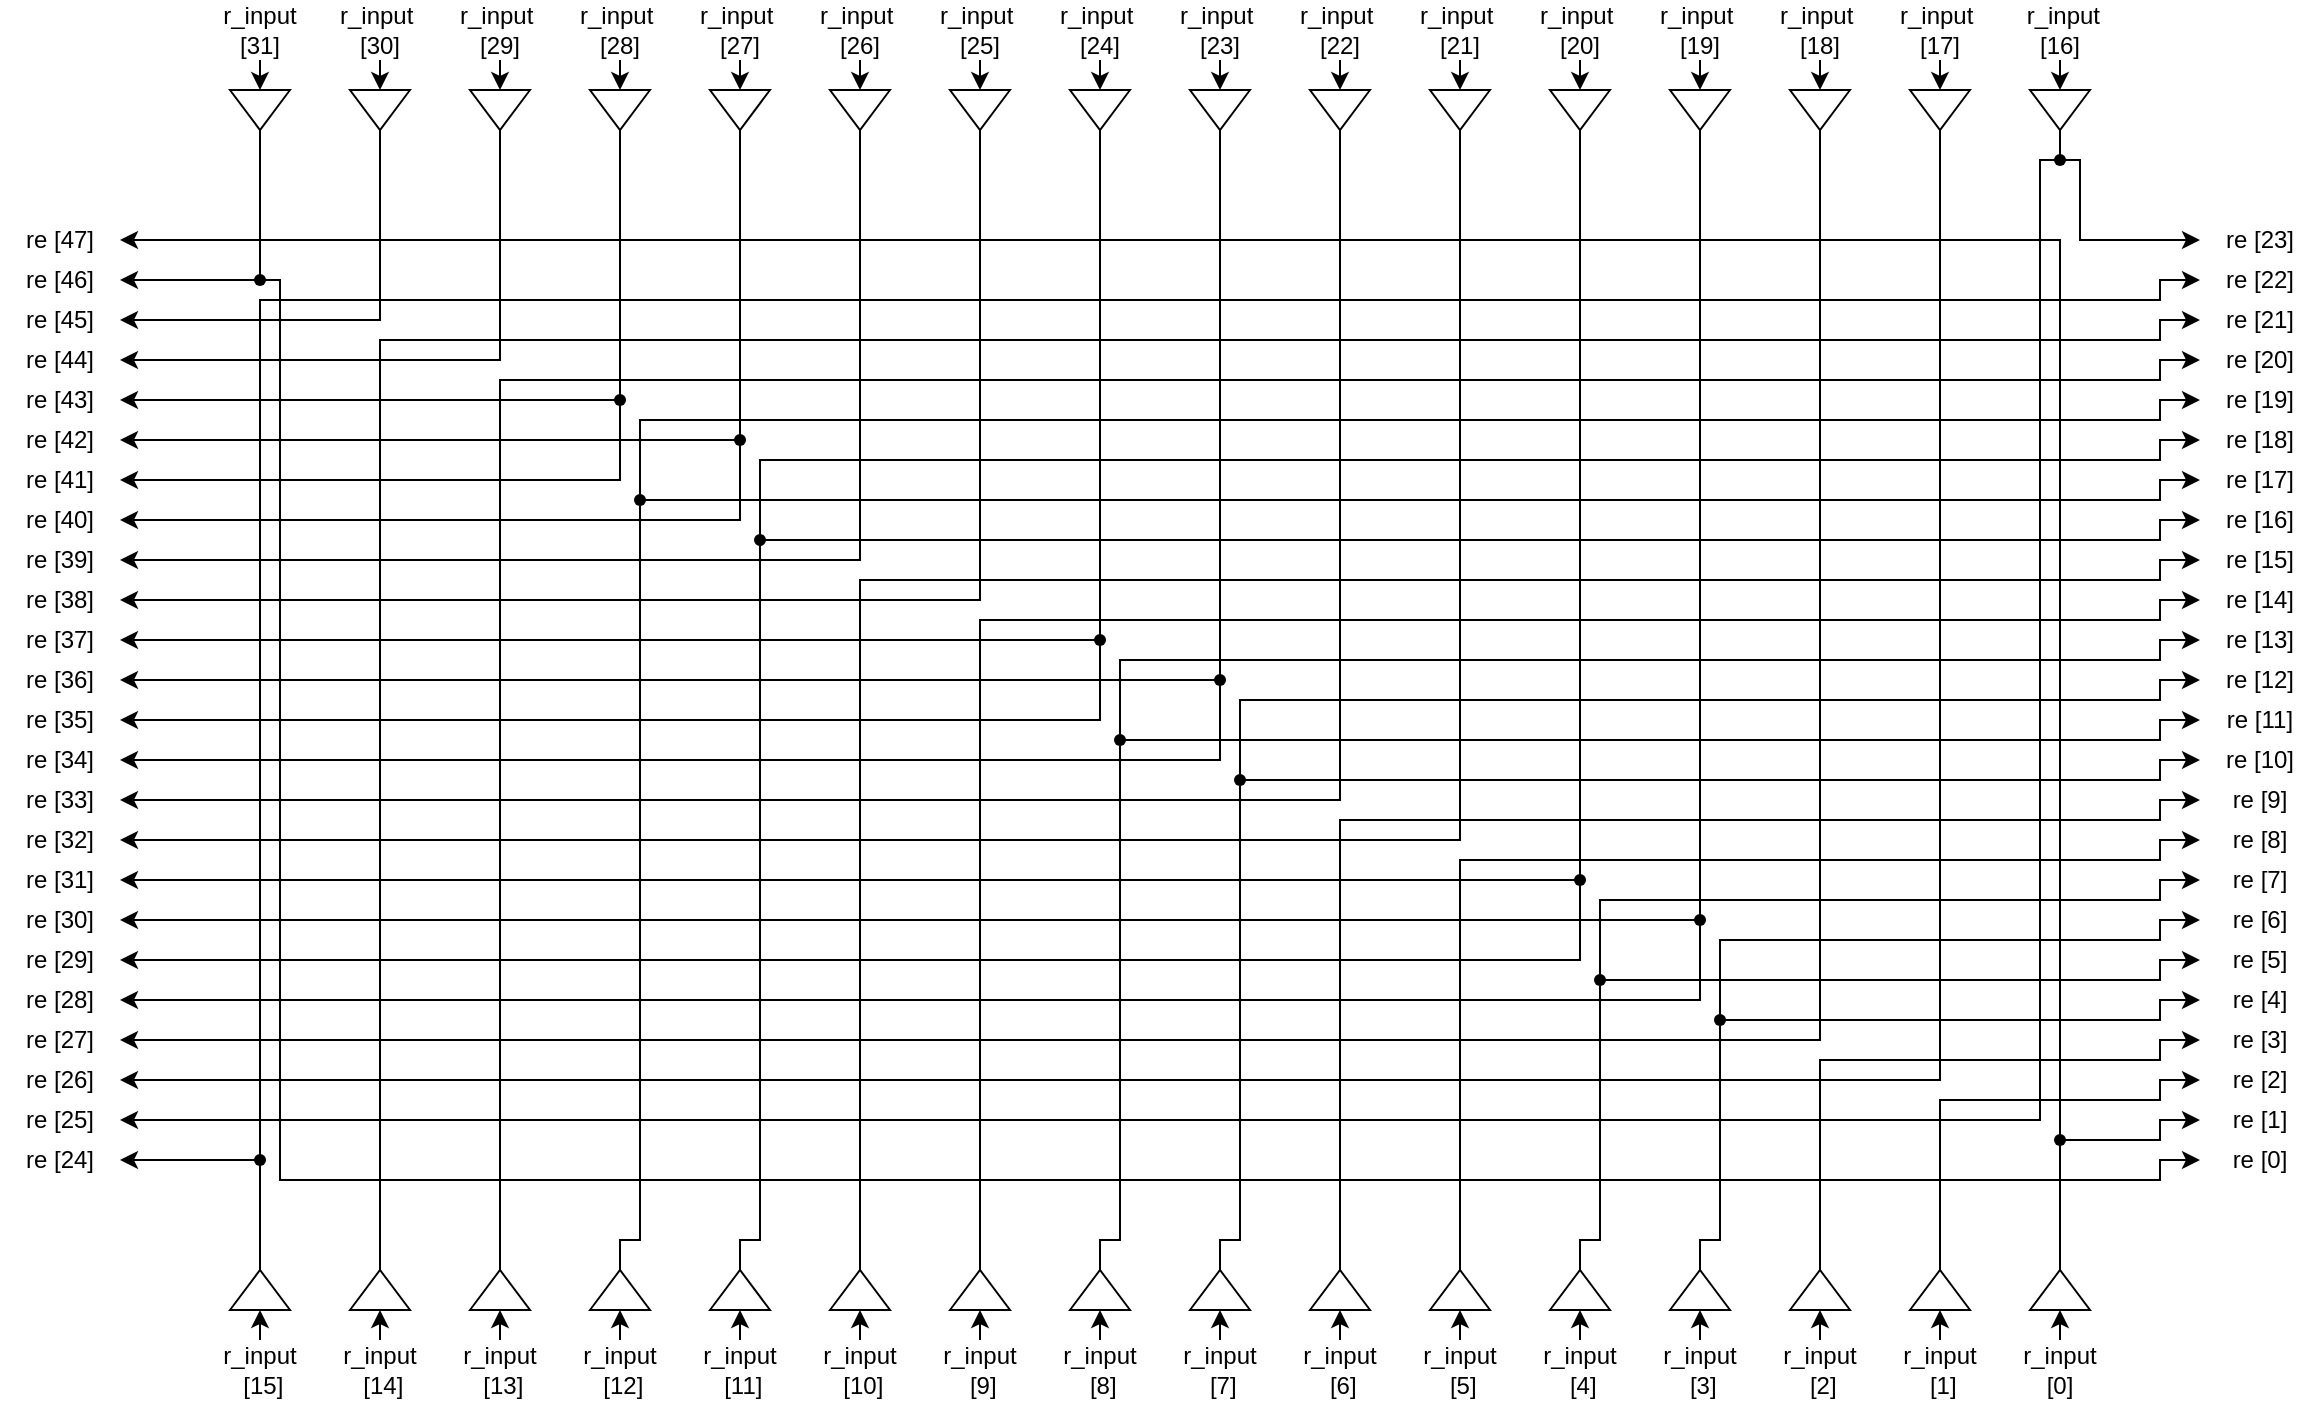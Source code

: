 <mxfile version="26.0.4">
  <diagram name="Page-1" id="74ZNfIKCV-v6awrbgqZK">
    <mxGraphModel dx="3202" dy="1844" grid="1" gridSize="10" guides="1" tooltips="1" connect="1" arrows="1" fold="1" page="1" pageScale="1" pageWidth="1654" pageHeight="1169" math="0" shadow="0">
      <root>
        <mxCell id="0" />
        <mxCell id="1" parent="0" />
        <mxCell id="7ZtT5mM6wgya5KHUodWK-1" style="edgeStyle=orthogonalEdgeStyle;rounded=0;orthogonalLoop=1;jettySize=auto;html=1;exitX=0.5;exitY=1;exitDx=0;exitDy=0;entryX=0;entryY=0.5;entryDx=0;entryDy=0;" edge="1" parent="1" source="7ZtT5mM6wgya5KHUodWK-2" target="7ZtT5mM6wgya5KHUodWK-232">
          <mxGeometry relative="1" as="geometry" />
        </mxCell>
        <mxCell id="7ZtT5mM6wgya5KHUodWK-2" value="r_input&amp;nbsp; [21]" style="text;html=1;align=center;verticalAlign=middle;whiteSpace=wrap;rounded=0;" vertex="1" parent="1">
          <mxGeometry x="10" y="-30" width="60" height="30" as="geometry" />
        </mxCell>
        <mxCell id="7ZtT5mM6wgya5KHUodWK-3" style="edgeStyle=orthogonalEdgeStyle;rounded=0;orthogonalLoop=1;jettySize=auto;html=1;exitX=0.5;exitY=1;exitDx=0;exitDy=0;entryX=0;entryY=0.5;entryDx=0;entryDy=0;" edge="1" parent="1" source="7ZtT5mM6wgya5KHUodWK-4" target="7ZtT5mM6wgya5KHUodWK-230">
          <mxGeometry relative="1" as="geometry" />
        </mxCell>
        <mxCell id="7ZtT5mM6wgya5KHUodWK-4" value="r_input&amp;nbsp; [20]" style="text;html=1;align=center;verticalAlign=middle;whiteSpace=wrap;rounded=0;" vertex="1" parent="1">
          <mxGeometry x="70" y="-30" width="60" height="30" as="geometry" />
        </mxCell>
        <mxCell id="7ZtT5mM6wgya5KHUodWK-5" style="edgeStyle=orthogonalEdgeStyle;rounded=0;orthogonalLoop=1;jettySize=auto;html=1;exitX=0.5;exitY=1;exitDx=0;exitDy=0;entryX=0;entryY=0.5;entryDx=0;entryDy=0;" edge="1" parent="1" source="7ZtT5mM6wgya5KHUodWK-6" target="7ZtT5mM6wgya5KHUodWK-226">
          <mxGeometry relative="1" as="geometry" />
        </mxCell>
        <mxCell id="7ZtT5mM6wgya5KHUodWK-6" value="r_input&amp;nbsp; [17]" style="text;html=1;align=center;verticalAlign=middle;whiteSpace=wrap;rounded=0;" vertex="1" parent="1">
          <mxGeometry x="250" y="-30" width="60" height="30" as="geometry" />
        </mxCell>
        <mxCell id="7ZtT5mM6wgya5KHUodWK-7" style="edgeStyle=orthogonalEdgeStyle;rounded=0;orthogonalLoop=1;jettySize=auto;html=1;exitX=0.5;exitY=1;exitDx=0;exitDy=0;entryX=0;entryY=0.5;entryDx=0;entryDy=0;" edge="1" parent="1" source="7ZtT5mM6wgya5KHUodWK-8" target="7ZtT5mM6wgya5KHUodWK-220">
          <mxGeometry relative="1" as="geometry" />
        </mxCell>
        <mxCell id="7ZtT5mM6wgya5KHUodWK-8" value="r_input&amp;nbsp; [18]" style="text;html=1;align=center;verticalAlign=middle;whiteSpace=wrap;rounded=0;" vertex="1" parent="1">
          <mxGeometry x="190" y="-30" width="60" height="30" as="geometry" />
        </mxCell>
        <mxCell id="7ZtT5mM6wgya5KHUodWK-9" style="edgeStyle=orthogonalEdgeStyle;rounded=0;orthogonalLoop=1;jettySize=auto;html=1;exitX=0.5;exitY=1;exitDx=0;exitDy=0;entryX=0;entryY=0.5;entryDx=0;entryDy=0;" edge="1" parent="1" source="7ZtT5mM6wgya5KHUodWK-10" target="7ZtT5mM6wgya5KHUodWK-228">
          <mxGeometry relative="1" as="geometry" />
        </mxCell>
        <mxCell id="7ZtT5mM6wgya5KHUodWK-10" value="r_input&amp;nbsp; [19]" style="text;html=1;align=center;verticalAlign=middle;whiteSpace=wrap;rounded=0;" vertex="1" parent="1">
          <mxGeometry x="130" y="-30" width="60" height="30" as="geometry" />
        </mxCell>
        <mxCell id="7ZtT5mM6wgya5KHUodWK-357" style="edgeStyle=orthogonalEdgeStyle;rounded=0;orthogonalLoop=1;jettySize=auto;html=1;exitX=0.5;exitY=0;exitDx=0;exitDy=0;entryX=0;entryY=0.5;entryDx=0;entryDy=0;" edge="1" parent="1" source="7ZtT5mM6wgya5KHUodWK-12" target="7ZtT5mM6wgya5KHUodWK-222">
          <mxGeometry relative="1" as="geometry" />
        </mxCell>
        <mxCell id="7ZtT5mM6wgya5KHUodWK-12" value="r_input&lt;div&gt;&amp;nbsp;[15]&lt;/div&gt;" style="text;html=1;align=center;verticalAlign=middle;whiteSpace=wrap;rounded=0;direction=east;" vertex="1" parent="1">
          <mxGeometry x="-590" y="640" width="60" height="30" as="geometry" />
        </mxCell>
        <mxCell id="7ZtT5mM6wgya5KHUodWK-13" style="edgeStyle=orthogonalEdgeStyle;rounded=0;orthogonalLoop=1;jettySize=auto;html=1;exitX=0.5;exitY=1;exitDx=0;exitDy=0;entryX=0;entryY=0.5;entryDx=0;entryDy=0;" edge="1" parent="1" source="7ZtT5mM6wgya5KHUodWK-14" target="7ZtT5mM6wgya5KHUodWK-224">
          <mxGeometry relative="1" as="geometry" />
        </mxCell>
        <mxCell id="7ZtT5mM6wgya5KHUodWK-14" value="&amp;nbsp;r_input&lt;div&gt;[16]&lt;/div&gt;" style="text;html=1;align=center;verticalAlign=middle;whiteSpace=wrap;rounded=0;" vertex="1" parent="1">
          <mxGeometry x="310" y="-30" width="60" height="30" as="geometry" />
        </mxCell>
        <mxCell id="7ZtT5mM6wgya5KHUodWK-358" style="edgeStyle=orthogonalEdgeStyle;rounded=0;orthogonalLoop=1;jettySize=auto;html=1;exitX=0.5;exitY=0;exitDx=0;exitDy=0;entryX=0;entryY=0.5;entryDx=0;entryDy=0;" edge="1" parent="1" source="7ZtT5mM6wgya5KHUodWK-16" target="7ZtT5mM6wgya5KHUodWK-218">
          <mxGeometry relative="1" as="geometry" />
        </mxCell>
        <mxCell id="7ZtT5mM6wgya5KHUodWK-16" value="r_input&lt;div&gt;&amp;nbsp;[14]&lt;/div&gt;" style="text;html=1;align=center;verticalAlign=middle;whiteSpace=wrap;rounded=0;" vertex="1" parent="1">
          <mxGeometry x="-530" y="640" width="60" height="30" as="geometry" />
        </mxCell>
        <mxCell id="7ZtT5mM6wgya5KHUodWK-360" style="edgeStyle=orthogonalEdgeStyle;rounded=0;orthogonalLoop=1;jettySize=auto;html=1;exitX=0.5;exitY=0;exitDx=0;exitDy=0;entryX=0;entryY=0.5;entryDx=0;entryDy=0;" edge="1" parent="1" source="7ZtT5mM6wgya5KHUodWK-18" target="7ZtT5mM6wgya5KHUodWK-214">
          <mxGeometry relative="1" as="geometry" />
        </mxCell>
        <mxCell id="7ZtT5mM6wgya5KHUodWK-18" value="r_input&lt;div&gt;&amp;nbsp;[12]&lt;/div&gt;" style="text;html=1;align=center;verticalAlign=middle;whiteSpace=wrap;rounded=0;" vertex="1" parent="1">
          <mxGeometry x="-410" y="640" width="60" height="30" as="geometry" />
        </mxCell>
        <mxCell id="7ZtT5mM6wgya5KHUodWK-359" style="edgeStyle=orthogonalEdgeStyle;rounded=0;orthogonalLoop=1;jettySize=auto;html=1;exitX=0.5;exitY=0;exitDx=0;exitDy=0;entryX=0;entryY=0.5;entryDx=0;entryDy=0;" edge="1" parent="1" source="7ZtT5mM6wgya5KHUodWK-20" target="7ZtT5mM6wgya5KHUodWK-216">
          <mxGeometry relative="1" as="geometry" />
        </mxCell>
        <mxCell id="7ZtT5mM6wgya5KHUodWK-20" value="r_input&lt;div&gt;&amp;nbsp;[13]&lt;/div&gt;" style="text;html=1;align=center;verticalAlign=middle;whiteSpace=wrap;rounded=0;" vertex="1" parent="1">
          <mxGeometry x="-470" y="640" width="60" height="30" as="geometry" />
        </mxCell>
        <mxCell id="7ZtT5mM6wgya5KHUodWK-361" style="edgeStyle=orthogonalEdgeStyle;rounded=0;orthogonalLoop=1;jettySize=auto;html=1;exitX=0.5;exitY=0;exitDx=0;exitDy=0;entryX=0;entryY=0.5;entryDx=0;entryDy=0;" edge="1" parent="1" source="7ZtT5mM6wgya5KHUodWK-22" target="7ZtT5mM6wgya5KHUodWK-190">
          <mxGeometry relative="1" as="geometry" />
        </mxCell>
        <mxCell id="7ZtT5mM6wgya5KHUodWK-22" value="r_input&lt;div&gt;&amp;nbsp;[11]&lt;/div&gt;" style="text;html=1;align=center;verticalAlign=middle;whiteSpace=wrap;rounded=0;" vertex="1" parent="1">
          <mxGeometry x="-350" y="640" width="60" height="30" as="geometry" />
        </mxCell>
        <mxCell id="7ZtT5mM6wgya5KHUodWK-362" style="edgeStyle=orthogonalEdgeStyle;rounded=0;orthogonalLoop=1;jettySize=auto;html=1;exitX=0.5;exitY=0;exitDx=0;exitDy=0;entryX=0;entryY=0.5;entryDx=0;entryDy=0;" edge="1" parent="1" source="7ZtT5mM6wgya5KHUodWK-24" target="7ZtT5mM6wgya5KHUodWK-192">
          <mxGeometry relative="1" as="geometry" />
        </mxCell>
        <mxCell id="7ZtT5mM6wgya5KHUodWK-24" value="r_input&lt;div&gt;&amp;nbsp;[10]&lt;/div&gt;" style="text;html=1;align=center;verticalAlign=middle;whiteSpace=wrap;rounded=0;" vertex="1" parent="1">
          <mxGeometry x="-290" y="640" width="60" height="30" as="geometry" />
        </mxCell>
        <mxCell id="7ZtT5mM6wgya5KHUodWK-363" style="edgeStyle=orthogonalEdgeStyle;rounded=0;orthogonalLoop=1;jettySize=auto;html=1;exitX=0.5;exitY=0;exitDx=0;exitDy=0;entryX=0;entryY=0.5;entryDx=0;entryDy=0;" edge="1" parent="1" source="7ZtT5mM6wgya5KHUodWK-26" target="7ZtT5mM6wgya5KHUodWK-194">
          <mxGeometry relative="1" as="geometry" />
        </mxCell>
        <mxCell id="7ZtT5mM6wgya5KHUodWK-26" value="r_input&lt;div&gt;&amp;nbsp;[9]&lt;/div&gt;" style="text;html=1;align=center;verticalAlign=middle;whiteSpace=wrap;rounded=0;" vertex="1" parent="1">
          <mxGeometry x="-230" y="640" width="60" height="30" as="geometry" />
        </mxCell>
        <mxCell id="7ZtT5mM6wgya5KHUodWK-364" style="edgeStyle=orthogonalEdgeStyle;rounded=0;orthogonalLoop=1;jettySize=auto;html=1;exitX=0.5;exitY=0;exitDx=0;exitDy=0;entryX=0;entryY=0.5;entryDx=0;entryDy=0;" edge="1" parent="1" source="7ZtT5mM6wgya5KHUodWK-28" target="7ZtT5mM6wgya5KHUodWK-196">
          <mxGeometry relative="1" as="geometry" />
        </mxCell>
        <mxCell id="7ZtT5mM6wgya5KHUodWK-28" value="r_input&lt;div&gt;&amp;nbsp;[8]&lt;/div&gt;" style="text;html=1;align=center;verticalAlign=middle;whiteSpace=wrap;rounded=0;" vertex="1" parent="1">
          <mxGeometry x="-170" y="640" width="60" height="30" as="geometry" />
        </mxCell>
        <mxCell id="7ZtT5mM6wgya5KHUodWK-365" style="edgeStyle=orthogonalEdgeStyle;rounded=0;orthogonalLoop=1;jettySize=auto;html=1;exitX=0.5;exitY=0;exitDx=0;exitDy=0;entryX=0;entryY=0.5;entryDx=0;entryDy=0;" edge="1" parent="1" source="7ZtT5mM6wgya5KHUodWK-30" target="7ZtT5mM6wgya5KHUodWK-212">
          <mxGeometry relative="1" as="geometry" />
        </mxCell>
        <mxCell id="7ZtT5mM6wgya5KHUodWK-30" value="r_input&lt;div&gt;&amp;nbsp;[7]&lt;/div&gt;" style="text;html=1;align=center;verticalAlign=middle;whiteSpace=wrap;rounded=0;" vertex="1" parent="1">
          <mxGeometry x="-110" y="640" width="60" height="30" as="geometry" />
        </mxCell>
        <mxCell id="7ZtT5mM6wgya5KHUodWK-366" style="edgeStyle=orthogonalEdgeStyle;rounded=0;orthogonalLoop=1;jettySize=auto;html=1;exitX=0.5;exitY=0;exitDx=0;exitDy=0;entryX=0;entryY=0.5;entryDx=0;entryDy=0;" edge="1" parent="1" source="7ZtT5mM6wgya5KHUodWK-32" target="7ZtT5mM6wgya5KHUodWK-210">
          <mxGeometry relative="1" as="geometry" />
        </mxCell>
        <mxCell id="7ZtT5mM6wgya5KHUodWK-32" value="r_input&lt;div&gt;&amp;nbsp;[6]&lt;/div&gt;" style="text;html=1;align=center;verticalAlign=middle;whiteSpace=wrap;rounded=0;" vertex="1" parent="1">
          <mxGeometry x="-50" y="640" width="60" height="30" as="geometry" />
        </mxCell>
        <mxCell id="7ZtT5mM6wgya5KHUodWK-367" style="edgeStyle=orthogonalEdgeStyle;rounded=0;orthogonalLoop=1;jettySize=auto;html=1;exitX=0.5;exitY=0;exitDx=0;exitDy=0;entryX=0;entryY=0.5;entryDx=0;entryDy=0;" edge="1" parent="1" source="7ZtT5mM6wgya5KHUodWK-34" target="7ZtT5mM6wgya5KHUodWK-208">
          <mxGeometry relative="1" as="geometry" />
        </mxCell>
        <mxCell id="7ZtT5mM6wgya5KHUodWK-34" value="r_input&lt;div&gt;&amp;nbsp;[5]&lt;/div&gt;" style="text;html=1;align=center;verticalAlign=middle;whiteSpace=wrap;rounded=0;" vertex="1" parent="1">
          <mxGeometry x="10" y="640" width="60" height="30" as="geometry" />
        </mxCell>
        <mxCell id="7ZtT5mM6wgya5KHUodWK-35" style="edgeStyle=orthogonalEdgeStyle;rounded=0;orthogonalLoop=1;jettySize=auto;html=1;exitX=0.5;exitY=1;exitDx=0;exitDy=0;entryX=0;entryY=0.5;entryDx=0;entryDy=0;" edge="1" parent="1" source="7ZtT5mM6wgya5KHUodWK-36" target="7ZtT5mM6wgya5KHUodWK-234">
          <mxGeometry relative="1" as="geometry" />
        </mxCell>
        <mxCell id="7ZtT5mM6wgya5KHUodWK-36" value="r_input&amp;nbsp; [22]" style="text;html=1;align=center;verticalAlign=middle;whiteSpace=wrap;rounded=0;" vertex="1" parent="1">
          <mxGeometry x="-50" y="-30" width="60" height="30" as="geometry" />
        </mxCell>
        <mxCell id="7ZtT5mM6wgya5KHUodWK-37" style="edgeStyle=orthogonalEdgeStyle;rounded=0;orthogonalLoop=1;jettySize=auto;html=1;exitX=0.5;exitY=1;exitDx=0;exitDy=0;entryX=0;entryY=0.5;entryDx=0;entryDy=0;" edge="1" parent="1" source="7ZtT5mM6wgya5KHUodWK-38" target="7ZtT5mM6wgya5KHUodWK-236">
          <mxGeometry relative="1" as="geometry" />
        </mxCell>
        <mxCell id="7ZtT5mM6wgya5KHUodWK-38" value="r_input&amp;nbsp; [23]" style="text;html=1;align=center;verticalAlign=middle;whiteSpace=wrap;rounded=0;" vertex="1" parent="1">
          <mxGeometry x="-110" y="-30" width="60" height="30" as="geometry" />
        </mxCell>
        <mxCell id="7ZtT5mM6wgya5KHUodWK-39" style="edgeStyle=orthogonalEdgeStyle;rounded=0;orthogonalLoop=1;jettySize=auto;html=1;exitX=0.5;exitY=1;exitDx=0;exitDy=0;entryX=0;entryY=0.5;entryDx=0;entryDy=0;" edge="1" parent="1" source="7ZtT5mM6wgya5KHUodWK-40" target="7ZtT5mM6wgya5KHUodWK-238">
          <mxGeometry relative="1" as="geometry" />
        </mxCell>
        <mxCell id="7ZtT5mM6wgya5KHUodWK-40" value="r_input&amp;nbsp; [24]" style="text;html=1;align=center;verticalAlign=middle;whiteSpace=wrap;rounded=0;" vertex="1" parent="1">
          <mxGeometry x="-170" y="-30" width="60" height="30" as="geometry" />
        </mxCell>
        <mxCell id="7ZtT5mM6wgya5KHUodWK-41" style="edgeStyle=orthogonalEdgeStyle;rounded=0;orthogonalLoop=1;jettySize=auto;html=1;exitX=0.5;exitY=1;exitDx=0;exitDy=0;entryX=0;entryY=0.5;entryDx=0;entryDy=0;" edge="1" parent="1" source="7ZtT5mM6wgya5KHUodWK-42" target="7ZtT5mM6wgya5KHUodWK-240">
          <mxGeometry relative="1" as="geometry" />
        </mxCell>
        <mxCell id="7ZtT5mM6wgya5KHUodWK-42" value="r_input&amp;nbsp; [25]" style="text;html=1;align=center;verticalAlign=middle;whiteSpace=wrap;rounded=0;" vertex="1" parent="1">
          <mxGeometry x="-230" y="-30" width="60" height="30" as="geometry" />
        </mxCell>
        <mxCell id="7ZtT5mM6wgya5KHUodWK-43" style="edgeStyle=orthogonalEdgeStyle;rounded=0;orthogonalLoop=1;jettySize=auto;html=1;exitX=0.5;exitY=1;exitDx=0;exitDy=0;entryX=0;entryY=0.5;entryDx=0;entryDy=0;" edge="1" parent="1" source="7ZtT5mM6wgya5KHUodWK-44" target="7ZtT5mM6wgya5KHUodWK-242">
          <mxGeometry relative="1" as="geometry" />
        </mxCell>
        <mxCell id="7ZtT5mM6wgya5KHUodWK-44" value="r_input&amp;nbsp; [26]" style="text;html=1;align=center;verticalAlign=middle;whiteSpace=wrap;rounded=0;" vertex="1" parent="1">
          <mxGeometry x="-290" y="-30" width="60" height="30" as="geometry" />
        </mxCell>
        <mxCell id="7ZtT5mM6wgya5KHUodWK-369" style="edgeStyle=orthogonalEdgeStyle;rounded=0;orthogonalLoop=1;jettySize=auto;html=1;exitX=0.5;exitY=0;exitDx=0;exitDy=0;entryX=0;entryY=0.5;entryDx=0;entryDy=0;" edge="1" parent="1" source="7ZtT5mM6wgya5KHUodWK-46" target="7ZtT5mM6wgya5KHUodWK-206">
          <mxGeometry relative="1" as="geometry" />
        </mxCell>
        <mxCell id="7ZtT5mM6wgya5KHUodWK-46" value="r_input&lt;div&gt;&amp;nbsp;[4]&lt;/div&gt;" style="text;html=1;align=center;verticalAlign=middle;whiteSpace=wrap;rounded=0;" vertex="1" parent="1">
          <mxGeometry x="70" y="640" width="60" height="30" as="geometry" />
        </mxCell>
        <mxCell id="7ZtT5mM6wgya5KHUodWK-47" style="edgeStyle=orthogonalEdgeStyle;rounded=0;orthogonalLoop=1;jettySize=auto;html=1;exitX=0.5;exitY=1;exitDx=0;exitDy=0;entryX=0;entryY=0.5;entryDx=0;entryDy=0;" edge="1" parent="1" source="7ZtT5mM6wgya5KHUodWK-48" target="7ZtT5mM6wgya5KHUodWK-246">
          <mxGeometry relative="1" as="geometry" />
        </mxCell>
        <mxCell id="7ZtT5mM6wgya5KHUodWK-48" value="r_input&amp;nbsp; [28]" style="text;html=1;align=center;verticalAlign=middle;whiteSpace=wrap;rounded=0;" vertex="1" parent="1">
          <mxGeometry x="-410" y="-30" width="60" height="30" as="geometry" />
        </mxCell>
        <mxCell id="7ZtT5mM6wgya5KHUodWK-49" style="edgeStyle=orthogonalEdgeStyle;rounded=0;orthogonalLoop=1;jettySize=auto;html=1;exitX=0.5;exitY=1;exitDx=0;exitDy=0;entryX=0;entryY=0.5;entryDx=0;entryDy=0;" edge="1" parent="1" source="7ZtT5mM6wgya5KHUodWK-50" target="7ZtT5mM6wgya5KHUodWK-248">
          <mxGeometry relative="1" as="geometry" />
        </mxCell>
        <mxCell id="7ZtT5mM6wgya5KHUodWK-50" value="r_input&amp;nbsp; [29]" style="text;html=1;align=center;verticalAlign=middle;whiteSpace=wrap;rounded=0;" vertex="1" parent="1">
          <mxGeometry x="-470" y="-30" width="60" height="30" as="geometry" />
        </mxCell>
        <mxCell id="7ZtT5mM6wgya5KHUodWK-51" style="edgeStyle=orthogonalEdgeStyle;rounded=0;orthogonalLoop=1;jettySize=auto;html=1;exitX=0.5;exitY=1;exitDx=0;exitDy=0;entryX=0;entryY=0.5;entryDx=0;entryDy=0;" edge="1" parent="1" source="7ZtT5mM6wgya5KHUodWK-52" target="7ZtT5mM6wgya5KHUodWK-244">
          <mxGeometry relative="1" as="geometry" />
        </mxCell>
        <mxCell id="7ZtT5mM6wgya5KHUodWK-52" value="r_input&amp;nbsp; [27]" style="text;html=1;align=center;verticalAlign=middle;whiteSpace=wrap;rounded=0;" vertex="1" parent="1">
          <mxGeometry x="-350" y="-30" width="60" height="30" as="geometry" />
        </mxCell>
        <mxCell id="7ZtT5mM6wgya5KHUodWK-53" style="edgeStyle=orthogonalEdgeStyle;rounded=0;orthogonalLoop=1;jettySize=auto;html=1;exitX=0.5;exitY=1;exitDx=0;exitDy=0;entryX=0;entryY=0.5;entryDx=0;entryDy=0;" edge="1" parent="1" source="7ZtT5mM6wgya5KHUodWK-54" target="7ZtT5mM6wgya5KHUodWK-186">
          <mxGeometry relative="1" as="geometry" />
        </mxCell>
        <mxCell id="7ZtT5mM6wgya5KHUodWK-54" value="r_input [31]" style="text;html=1;align=center;verticalAlign=middle;whiteSpace=wrap;rounded=0;" vertex="1" parent="1">
          <mxGeometry x="-590" y="-30" width="60" height="30" as="geometry" />
        </mxCell>
        <mxCell id="7ZtT5mM6wgya5KHUodWK-370" style="edgeStyle=orthogonalEdgeStyle;rounded=0;orthogonalLoop=1;jettySize=auto;html=1;exitX=0.5;exitY=0;exitDx=0;exitDy=0;entryX=0;entryY=0.5;entryDx=0;entryDy=0;" edge="1" parent="1" source="7ZtT5mM6wgya5KHUodWK-56" target="7ZtT5mM6wgya5KHUodWK-204">
          <mxGeometry relative="1" as="geometry" />
        </mxCell>
        <mxCell id="7ZtT5mM6wgya5KHUodWK-56" value="r_input&lt;div&gt;&amp;nbsp;[3]&lt;/div&gt;" style="text;html=1;align=center;verticalAlign=middle;whiteSpace=wrap;rounded=0;" vertex="1" parent="1">
          <mxGeometry x="130" y="640" width="60" height="30" as="geometry" />
        </mxCell>
        <mxCell id="7ZtT5mM6wgya5KHUodWK-57" style="edgeStyle=orthogonalEdgeStyle;rounded=0;orthogonalLoop=1;jettySize=auto;html=1;exitX=0.5;exitY=1;exitDx=0;exitDy=0;entryX=0;entryY=0.5;entryDx=0;entryDy=0;" edge="1" parent="1" source="7ZtT5mM6wgya5KHUodWK-58" target="7ZtT5mM6wgya5KHUodWK-188">
          <mxGeometry relative="1" as="geometry" />
        </mxCell>
        <mxCell id="7ZtT5mM6wgya5KHUodWK-58" value="r_input&amp;nbsp; [30]" style="text;html=1;align=center;verticalAlign=middle;whiteSpace=wrap;rounded=0;" vertex="1" parent="1">
          <mxGeometry x="-530" y="-30" width="60" height="30" as="geometry" />
        </mxCell>
        <mxCell id="7ZtT5mM6wgya5KHUodWK-372" style="edgeStyle=orthogonalEdgeStyle;rounded=0;orthogonalLoop=1;jettySize=auto;html=1;exitX=0.5;exitY=0;exitDx=0;exitDy=0;entryX=0;entryY=0.5;entryDx=0;entryDy=0;" edge="1" parent="1" source="7ZtT5mM6wgya5KHUodWK-60" target="7ZtT5mM6wgya5KHUodWK-200">
          <mxGeometry relative="1" as="geometry" />
        </mxCell>
        <mxCell id="7ZtT5mM6wgya5KHUodWK-60" value="r_input&lt;div&gt;&amp;nbsp;[1]&lt;/div&gt;" style="text;html=1;align=center;verticalAlign=middle;whiteSpace=wrap;rounded=0;" vertex="1" parent="1">
          <mxGeometry x="250" y="640" width="60" height="30" as="geometry" />
        </mxCell>
        <mxCell id="7ZtT5mM6wgya5KHUodWK-371" style="edgeStyle=orthogonalEdgeStyle;rounded=0;orthogonalLoop=1;jettySize=auto;html=1;exitX=0.5;exitY=0;exitDx=0;exitDy=0;entryX=0;entryY=0.5;entryDx=0;entryDy=0;" edge="1" parent="1" source="7ZtT5mM6wgya5KHUodWK-62" target="7ZtT5mM6wgya5KHUodWK-202">
          <mxGeometry relative="1" as="geometry" />
        </mxCell>
        <mxCell id="7ZtT5mM6wgya5KHUodWK-62" value="r_input&lt;div&gt;&amp;nbsp;[2]&lt;/div&gt;" style="text;html=1;align=center;verticalAlign=middle;whiteSpace=wrap;rounded=0;" vertex="1" parent="1">
          <mxGeometry x="190" y="640" width="60" height="30" as="geometry" />
        </mxCell>
        <mxCell id="7ZtT5mM6wgya5KHUodWK-373" style="edgeStyle=orthogonalEdgeStyle;rounded=0;orthogonalLoop=1;jettySize=auto;html=1;exitX=0.5;exitY=0;exitDx=0;exitDy=0;entryX=0;entryY=0.5;entryDx=0;entryDy=0;" edge="1" parent="1" source="7ZtT5mM6wgya5KHUodWK-64" target="7ZtT5mM6wgya5KHUodWK-198">
          <mxGeometry relative="1" as="geometry" />
        </mxCell>
        <mxCell id="7ZtT5mM6wgya5KHUodWK-64" value="r_input&lt;div&gt;[0]&lt;/div&gt;" style="text;html=1;align=center;verticalAlign=middle;whiteSpace=wrap;rounded=0;" vertex="1" parent="1">
          <mxGeometry x="310" y="640" width="60" height="30" as="geometry" />
        </mxCell>
        <mxCell id="7ZtT5mM6wgya5KHUodWK-130" value="re [38]" style="text;html=1;align=center;verticalAlign=middle;whiteSpace=wrap;rounded=0;" vertex="1" parent="1">
          <mxGeometry x="-690" y="260" width="60" height="20" as="geometry" />
        </mxCell>
        <mxCell id="7ZtT5mM6wgya5KHUodWK-131" value="re [36]" style="text;html=1;align=center;verticalAlign=middle;whiteSpace=wrap;rounded=0;" vertex="1" parent="1">
          <mxGeometry x="-690" y="300" width="60" height="20" as="geometry" />
        </mxCell>
        <mxCell id="7ZtT5mM6wgya5KHUodWK-132" value="re [39]" style="text;html=1;align=center;verticalAlign=middle;whiteSpace=wrap;rounded=0;" vertex="1" parent="1">
          <mxGeometry x="-690" y="240" width="60" height="20" as="geometry" />
        </mxCell>
        <mxCell id="7ZtT5mM6wgya5KHUodWK-133" value="re [37]" style="text;html=1;align=center;verticalAlign=middle;whiteSpace=wrap;rounded=0;" vertex="1" parent="1">
          <mxGeometry x="-690" y="280" width="60" height="20" as="geometry" />
        </mxCell>
        <mxCell id="7ZtT5mM6wgya5KHUodWK-134" value="re [40]" style="text;html=1;align=center;verticalAlign=middle;whiteSpace=wrap;rounded=0;" vertex="1" parent="1">
          <mxGeometry x="-690" y="220" width="60" height="20" as="geometry" />
        </mxCell>
        <mxCell id="7ZtT5mM6wgya5KHUodWK-135" value="re [41]" style="text;html=1;align=center;verticalAlign=middle;whiteSpace=wrap;rounded=0;" vertex="1" parent="1">
          <mxGeometry x="-690" y="200" width="60" height="20" as="geometry" />
        </mxCell>
        <mxCell id="7ZtT5mM6wgya5KHUodWK-136" value="re [42]" style="text;html=1;align=center;verticalAlign=middle;whiteSpace=wrap;rounded=0;" vertex="1" parent="1">
          <mxGeometry x="-690" y="180" width="60" height="20" as="geometry" />
        </mxCell>
        <mxCell id="7ZtT5mM6wgya5KHUodWK-137" value="re [43]" style="text;html=1;align=center;verticalAlign=middle;whiteSpace=wrap;rounded=0;" vertex="1" parent="1">
          <mxGeometry x="-690" y="160" width="60" height="20" as="geometry" />
        </mxCell>
        <mxCell id="7ZtT5mM6wgya5KHUodWK-138" value="re [44]" style="text;html=1;align=center;verticalAlign=middle;whiteSpace=wrap;rounded=0;" vertex="1" parent="1">
          <mxGeometry x="-690" y="140" width="60" height="20" as="geometry" />
        </mxCell>
        <mxCell id="7ZtT5mM6wgya5KHUodWK-139" value="re [45]" style="text;html=1;align=center;verticalAlign=middle;whiteSpace=wrap;rounded=0;" vertex="1" parent="1">
          <mxGeometry x="-690" y="120" width="60" height="20" as="geometry" />
        </mxCell>
        <mxCell id="7ZtT5mM6wgya5KHUodWK-140" value="re [46]" style="text;html=1;align=center;verticalAlign=middle;whiteSpace=wrap;rounded=0;" vertex="1" parent="1">
          <mxGeometry x="-690" y="100" width="60" height="20" as="geometry" />
        </mxCell>
        <mxCell id="7ZtT5mM6wgya5KHUodWK-141" value="re [47]" style="text;html=1;align=center;verticalAlign=middle;whiteSpace=wrap;rounded=0;" vertex="1" parent="1">
          <mxGeometry x="-690" y="80" width="60" height="20" as="geometry" />
        </mxCell>
        <mxCell id="7ZtT5mM6wgya5KHUodWK-375" style="edgeStyle=orthogonalEdgeStyle;rounded=0;orthogonalLoop=1;jettySize=auto;html=1;exitX=1;exitY=0.5;exitDx=0;exitDy=0;entryX=1;entryY=0.5;entryDx=0;entryDy=0;" edge="1" parent="1" source="7ZtT5mM6wgya5KHUodWK-186" target="7ZtT5mM6wgya5KHUodWK-140">
          <mxGeometry relative="1" as="geometry" />
        </mxCell>
        <mxCell id="7ZtT5mM6wgya5KHUodWK-438" style="edgeStyle=orthogonalEdgeStyle;rounded=0;orthogonalLoop=1;jettySize=auto;html=1;exitX=1;exitY=0.5;exitDx=0;exitDy=0;entryX=0;entryY=0.5;entryDx=0;entryDy=0;" edge="1" parent="1" source="7ZtT5mM6wgya5KHUodWK-186" target="7ZtT5mM6wgya5KHUodWK-349">
          <mxGeometry relative="1" as="geometry">
            <Array as="points">
              <mxPoint x="-560" y="110" />
              <mxPoint x="-550" y="110" />
              <mxPoint x="-550" y="560" />
              <mxPoint x="390" y="560" />
              <mxPoint x="390" y="550" />
            </Array>
          </mxGeometry>
        </mxCell>
        <mxCell id="7ZtT5mM6wgya5KHUodWK-186" value="" style="triangle;whiteSpace=wrap;html=1;rotation=90;" vertex="1" parent="1">
          <mxGeometry x="-570" y="10" width="20" height="30" as="geometry" />
        </mxCell>
        <mxCell id="7ZtT5mM6wgya5KHUodWK-376" style="edgeStyle=orthogonalEdgeStyle;rounded=0;orthogonalLoop=1;jettySize=auto;html=1;exitX=1;exitY=0.5;exitDx=0;exitDy=0;entryX=1;entryY=0.5;entryDx=0;entryDy=0;" edge="1" parent="1" source="7ZtT5mM6wgya5KHUodWK-188" target="7ZtT5mM6wgya5KHUodWK-139">
          <mxGeometry relative="1" as="geometry" />
        </mxCell>
        <mxCell id="7ZtT5mM6wgya5KHUodWK-188" value="" style="triangle;whiteSpace=wrap;html=1;rotation=90;" vertex="1" parent="1">
          <mxGeometry x="-510" y="10" width="20" height="30" as="geometry" />
        </mxCell>
        <mxCell id="7ZtT5mM6wgya5KHUodWK-412" style="edgeStyle=orthogonalEdgeStyle;rounded=0;orthogonalLoop=1;jettySize=auto;html=1;exitX=1;exitY=0.5;exitDx=0;exitDy=0;entryX=0;entryY=0.5;entryDx=0;entryDy=0;" edge="1" parent="1" source="7ZtT5mM6wgya5KHUodWK-190" target="7ZtT5mM6wgya5KHUodWK-338">
          <mxGeometry relative="1" as="geometry">
            <Array as="points">
              <mxPoint x="-320" y="590" />
              <mxPoint x="-310" y="590" />
              <mxPoint x="-310" y="200" />
              <mxPoint x="390" y="200" />
              <mxPoint x="390" y="190" />
            </Array>
          </mxGeometry>
        </mxCell>
        <mxCell id="7ZtT5mM6wgya5KHUodWK-416" style="edgeStyle=orthogonalEdgeStyle;rounded=0;orthogonalLoop=1;jettySize=auto;html=1;exitX=1;exitY=0.5;exitDx=0;exitDy=0;entryX=0;entryY=0.5;entryDx=0;entryDy=0;" edge="1" parent="1" source="7ZtT5mM6wgya5KHUodWK-190" target="7ZtT5mM6wgya5KHUodWK-336">
          <mxGeometry relative="1" as="geometry">
            <Array as="points">
              <mxPoint x="-320" y="590" />
              <mxPoint x="-310" y="590" />
              <mxPoint x="-310" y="240" />
              <mxPoint x="390" y="240" />
              <mxPoint x="390" y="230" />
            </Array>
          </mxGeometry>
        </mxCell>
        <mxCell id="7ZtT5mM6wgya5KHUodWK-190" value="" style="triangle;whiteSpace=wrap;html=1;rotation=90;direction=west;" vertex="1" parent="1">
          <mxGeometry x="-330" y="600" width="20" height="30" as="geometry" />
        </mxCell>
        <mxCell id="7ZtT5mM6wgya5KHUodWK-418" style="edgeStyle=orthogonalEdgeStyle;rounded=0;orthogonalLoop=1;jettySize=auto;html=1;exitX=1;exitY=0.5;exitDx=0;exitDy=0;entryX=0;entryY=0.5;entryDx=0;entryDy=0;" edge="1" parent="1" source="7ZtT5mM6wgya5KHUodWK-192" target="7ZtT5mM6wgya5KHUodWK-334">
          <mxGeometry relative="1" as="geometry">
            <Array as="points">
              <mxPoint x="-260" y="260" />
              <mxPoint x="390" y="260" />
              <mxPoint x="390" y="250" />
            </Array>
          </mxGeometry>
        </mxCell>
        <mxCell id="7ZtT5mM6wgya5KHUodWK-192" value="" style="triangle;whiteSpace=wrap;html=1;rotation=90;direction=west;" vertex="1" parent="1">
          <mxGeometry x="-270" y="600" width="20" height="30" as="geometry" />
        </mxCell>
        <mxCell id="7ZtT5mM6wgya5KHUodWK-419" style="edgeStyle=orthogonalEdgeStyle;rounded=0;orthogonalLoop=1;jettySize=auto;html=1;exitX=1;exitY=0.5;exitDx=0;exitDy=0;entryX=0;entryY=0.5;entryDx=0;entryDy=0;" edge="1" parent="1" source="7ZtT5mM6wgya5KHUodWK-194" target="7ZtT5mM6wgya5KHUodWK-332">
          <mxGeometry relative="1" as="geometry">
            <Array as="points">
              <mxPoint x="-200" y="280" />
              <mxPoint x="390" y="280" />
              <mxPoint x="390" y="270" />
            </Array>
          </mxGeometry>
        </mxCell>
        <mxCell id="7ZtT5mM6wgya5KHUodWK-194" value="" style="triangle;whiteSpace=wrap;html=1;rotation=90;direction=west;" vertex="1" parent="1">
          <mxGeometry x="-210" y="600" width="20" height="30" as="geometry" />
        </mxCell>
        <mxCell id="7ZtT5mM6wgya5KHUodWK-420" style="edgeStyle=orthogonalEdgeStyle;rounded=0;orthogonalLoop=1;jettySize=auto;html=1;exitX=1;exitY=0.5;exitDx=0;exitDy=0;entryX=0;entryY=0.5;entryDx=0;entryDy=0;" edge="1" parent="1" source="7ZtT5mM6wgya5KHUodWK-196" target="7ZtT5mM6wgya5KHUodWK-335">
          <mxGeometry relative="1" as="geometry">
            <Array as="points">
              <mxPoint x="-140" y="590" />
              <mxPoint x="-130" y="590" />
              <mxPoint x="-130" y="300" />
              <mxPoint x="390" y="300" />
              <mxPoint x="390" y="290" />
            </Array>
          </mxGeometry>
        </mxCell>
        <mxCell id="7ZtT5mM6wgya5KHUodWK-422" style="edgeStyle=orthogonalEdgeStyle;rounded=0;orthogonalLoop=1;jettySize=auto;html=1;exitX=1;exitY=0.5;exitDx=0;exitDy=0;entryX=0;entryY=0.5;entryDx=0;entryDy=0;" edge="1" parent="1" source="7ZtT5mM6wgya5KHUodWK-196" target="7ZtT5mM6wgya5KHUodWK-347">
          <mxGeometry relative="1" as="geometry">
            <Array as="points">
              <mxPoint x="-140" y="590" />
              <mxPoint x="-130" y="590" />
              <mxPoint x="-130" y="340" />
              <mxPoint x="390" y="340" />
              <mxPoint x="390" y="330" />
            </Array>
          </mxGeometry>
        </mxCell>
        <mxCell id="7ZtT5mM6wgya5KHUodWK-196" value="" style="triangle;whiteSpace=wrap;html=1;rotation=90;direction=west;" vertex="1" parent="1">
          <mxGeometry x="-150" y="600" width="20" height="30" as="geometry" />
        </mxCell>
        <mxCell id="7ZtT5mM6wgya5KHUodWK-374" style="edgeStyle=orthogonalEdgeStyle;rounded=0;orthogonalLoop=1;jettySize=auto;html=1;exitX=1;exitY=0.5;exitDx=0;exitDy=0;entryX=1;entryY=0.5;entryDx=0;entryDy=0;" edge="1" parent="1" source="7ZtT5mM6wgya5KHUodWK-198" target="7ZtT5mM6wgya5KHUodWK-141">
          <mxGeometry relative="1" as="geometry" />
        </mxCell>
        <mxCell id="7ZtT5mM6wgya5KHUodWK-436" style="edgeStyle=orthogonalEdgeStyle;rounded=0;orthogonalLoop=1;jettySize=auto;html=1;exitX=1;exitY=0.5;exitDx=0;exitDy=0;entryX=0;entryY=0.5;entryDx=0;entryDy=0;" edge="1" parent="1" source="7ZtT5mM6wgya5KHUodWK-198" target="7ZtT5mM6wgya5KHUodWK-350">
          <mxGeometry relative="1" as="geometry">
            <Array as="points">
              <mxPoint x="340" y="540" />
              <mxPoint x="390" y="540" />
              <mxPoint x="390" y="530" />
            </Array>
          </mxGeometry>
        </mxCell>
        <mxCell id="7ZtT5mM6wgya5KHUodWK-198" value="" style="triangle;whiteSpace=wrap;html=1;rotation=90;direction=west;" vertex="1" parent="1">
          <mxGeometry x="330" y="600" width="20" height="30" as="geometry" />
        </mxCell>
        <mxCell id="7ZtT5mM6wgya5KHUodWK-435" style="edgeStyle=orthogonalEdgeStyle;rounded=0;orthogonalLoop=1;jettySize=auto;html=1;exitX=1;exitY=0.5;exitDx=0;exitDy=0;entryX=0;entryY=0.5;entryDx=0;entryDy=0;" edge="1" parent="1" source="7ZtT5mM6wgya5KHUodWK-200" target="7ZtT5mM6wgya5KHUodWK-351">
          <mxGeometry relative="1" as="geometry">
            <Array as="points">
              <mxPoint x="280" y="520" />
              <mxPoint x="390" y="520" />
              <mxPoint x="390" y="510" />
            </Array>
          </mxGeometry>
        </mxCell>
        <mxCell id="7ZtT5mM6wgya5KHUodWK-200" value="" style="triangle;whiteSpace=wrap;html=1;rotation=90;direction=west;" vertex="1" parent="1">
          <mxGeometry x="270" y="600" width="20" height="30" as="geometry" />
        </mxCell>
        <mxCell id="7ZtT5mM6wgya5KHUodWK-434" style="edgeStyle=orthogonalEdgeStyle;rounded=0;orthogonalLoop=1;jettySize=auto;html=1;exitX=1;exitY=0.5;exitDx=0;exitDy=0;entryX=0;entryY=0.5;entryDx=0;entryDy=0;" edge="1" parent="1" source="7ZtT5mM6wgya5KHUodWK-202" target="7ZtT5mM6wgya5KHUodWK-353">
          <mxGeometry relative="1" as="geometry">
            <Array as="points">
              <mxPoint x="220" y="500" />
              <mxPoint x="390" y="500" />
              <mxPoint x="390" y="490" />
            </Array>
          </mxGeometry>
        </mxCell>
        <mxCell id="7ZtT5mM6wgya5KHUodWK-202" value="" style="triangle;whiteSpace=wrap;html=1;rotation=90;direction=west;" vertex="1" parent="1">
          <mxGeometry x="210" y="600" width="20" height="30" as="geometry" />
        </mxCell>
        <mxCell id="7ZtT5mM6wgya5KHUodWK-429" style="edgeStyle=orthogonalEdgeStyle;rounded=0;orthogonalLoop=1;jettySize=auto;html=1;exitX=1;exitY=0.5;exitDx=0;exitDy=0;entryX=0;entryY=0.5;entryDx=0;entryDy=0;" edge="1" parent="1" source="7ZtT5mM6wgya5KHUodWK-204" target="7ZtT5mM6wgya5KHUodWK-355">
          <mxGeometry relative="1" as="geometry">
            <Array as="points">
              <mxPoint x="160" y="590" />
              <mxPoint x="170" y="590" />
              <mxPoint x="170" y="440" />
              <mxPoint x="390" y="440" />
              <mxPoint x="390" y="430" />
            </Array>
          </mxGeometry>
        </mxCell>
        <mxCell id="7ZtT5mM6wgya5KHUodWK-432" style="edgeStyle=orthogonalEdgeStyle;rounded=0;orthogonalLoop=1;jettySize=auto;html=1;exitX=1;exitY=0.5;exitDx=0;exitDy=0;entryX=0;entryY=0.5;entryDx=0;entryDy=0;" edge="1" parent="1" source="7ZtT5mM6wgya5KHUodWK-204" target="7ZtT5mM6wgya5KHUodWK-352">
          <mxGeometry relative="1" as="geometry">
            <Array as="points">
              <mxPoint x="160" y="590" />
              <mxPoint x="170" y="590" />
              <mxPoint x="170" y="480" />
              <mxPoint x="390" y="480" />
              <mxPoint x="390" y="470" />
            </Array>
          </mxGeometry>
        </mxCell>
        <mxCell id="7ZtT5mM6wgya5KHUodWK-204" value="" style="triangle;whiteSpace=wrap;html=1;rotation=90;direction=west;" vertex="1" parent="1">
          <mxGeometry x="150" y="600" width="20" height="30" as="geometry" />
        </mxCell>
        <mxCell id="7ZtT5mM6wgya5KHUodWK-428" style="edgeStyle=orthogonalEdgeStyle;rounded=0;orthogonalLoop=1;jettySize=auto;html=1;exitX=1;exitY=0.5;exitDx=0;exitDy=0;entryX=0;entryY=0.5;entryDx=0;entryDy=0;" edge="1" parent="1" source="7ZtT5mM6wgya5KHUodWK-206" target="7ZtT5mM6wgya5KHUodWK-348">
          <mxGeometry relative="1" as="geometry">
            <Array as="points">
              <mxPoint x="100" y="590" />
              <mxPoint x="110" y="590" />
              <mxPoint x="110" y="420" />
              <mxPoint x="390" y="420" />
              <mxPoint x="390" y="410" />
            </Array>
          </mxGeometry>
        </mxCell>
        <mxCell id="7ZtT5mM6wgya5KHUodWK-430" style="edgeStyle=orthogonalEdgeStyle;rounded=0;orthogonalLoop=1;jettySize=auto;html=1;exitX=1;exitY=0.5;exitDx=0;exitDy=0;entryX=0;entryY=0.5;entryDx=0;entryDy=0;" edge="1" parent="1" source="7ZtT5mM6wgya5KHUodWK-206" target="7ZtT5mM6wgya5KHUodWK-354">
          <mxGeometry relative="1" as="geometry">
            <Array as="points">
              <mxPoint x="100" y="590" />
              <mxPoint x="110" y="590" />
              <mxPoint x="110" y="460" />
              <mxPoint x="390" y="460" />
              <mxPoint x="390" y="450" />
            </Array>
          </mxGeometry>
        </mxCell>
        <mxCell id="7ZtT5mM6wgya5KHUodWK-206" value="" style="triangle;whiteSpace=wrap;html=1;rotation=90;direction=west;" vertex="1" parent="1">
          <mxGeometry x="90" y="600" width="20" height="30" as="geometry" />
        </mxCell>
        <mxCell id="7ZtT5mM6wgya5KHUodWK-427" style="edgeStyle=orthogonalEdgeStyle;rounded=0;orthogonalLoop=1;jettySize=auto;html=1;exitX=1;exitY=0.5;exitDx=0;exitDy=0;entryX=0;entryY=0.5;entryDx=0;entryDy=0;" edge="1" parent="1" source="7ZtT5mM6wgya5KHUodWK-208" target="7ZtT5mM6wgya5KHUodWK-344">
          <mxGeometry relative="1" as="geometry">
            <Array as="points">
              <mxPoint x="40" y="400" />
              <mxPoint x="390" y="400" />
              <mxPoint x="390" y="390" />
            </Array>
          </mxGeometry>
        </mxCell>
        <mxCell id="7ZtT5mM6wgya5KHUodWK-208" value="" style="triangle;whiteSpace=wrap;html=1;rotation=90;direction=west;" vertex="1" parent="1">
          <mxGeometry x="30" y="600" width="20" height="30" as="geometry" />
        </mxCell>
        <mxCell id="7ZtT5mM6wgya5KHUodWK-426" style="edgeStyle=orthogonalEdgeStyle;rounded=0;orthogonalLoop=1;jettySize=auto;html=1;exitX=1;exitY=0.5;exitDx=0;exitDy=0;entryX=0;entryY=0.5;entryDx=0;entryDy=0;" edge="1" parent="1" source="7ZtT5mM6wgya5KHUodWK-210" target="7ZtT5mM6wgya5KHUodWK-345">
          <mxGeometry relative="1" as="geometry">
            <Array as="points">
              <mxPoint x="-20" y="380" />
              <mxPoint x="390" y="380" />
              <mxPoint x="390" y="370" />
            </Array>
          </mxGeometry>
        </mxCell>
        <mxCell id="7ZtT5mM6wgya5KHUodWK-210" value="" style="triangle;whiteSpace=wrap;html=1;rotation=90;direction=west;" vertex="1" parent="1">
          <mxGeometry x="-30" y="600" width="20" height="30" as="geometry" />
        </mxCell>
        <mxCell id="7ZtT5mM6wgya5KHUodWK-421" style="edgeStyle=orthogonalEdgeStyle;rounded=0;orthogonalLoop=1;jettySize=auto;html=1;exitX=1;exitY=0.5;exitDx=0;exitDy=0;entryX=0;entryY=0.5;entryDx=0;entryDy=0;" edge="1" parent="1" source="7ZtT5mM6wgya5KHUodWK-212" target="7ZtT5mM6wgya5KHUodWK-333">
          <mxGeometry relative="1" as="geometry">
            <Array as="points">
              <mxPoint x="-80" y="590" />
              <mxPoint x="-70" y="590" />
              <mxPoint x="-70" y="320" />
              <mxPoint x="390" y="320" />
              <mxPoint x="390" y="310" />
            </Array>
          </mxGeometry>
        </mxCell>
        <mxCell id="7ZtT5mM6wgya5KHUodWK-424" style="edgeStyle=orthogonalEdgeStyle;rounded=0;orthogonalLoop=1;jettySize=auto;html=1;exitX=1;exitY=0.5;exitDx=0;exitDy=0;entryX=0;entryY=0.5;entryDx=0;entryDy=0;" edge="1" parent="1" source="7ZtT5mM6wgya5KHUodWK-212" target="7ZtT5mM6wgya5KHUodWK-346">
          <mxGeometry relative="1" as="geometry">
            <Array as="points">
              <mxPoint x="-80" y="590" />
              <mxPoint x="-70" y="590" />
              <mxPoint x="-70" y="360" />
              <mxPoint x="390" y="360" />
              <mxPoint x="390" y="350" />
            </Array>
          </mxGeometry>
        </mxCell>
        <mxCell id="7ZtT5mM6wgya5KHUodWK-212" value="" style="triangle;whiteSpace=wrap;html=1;rotation=90;direction=west;" vertex="1" parent="1">
          <mxGeometry x="-90" y="600" width="20" height="30" as="geometry" />
        </mxCell>
        <mxCell id="7ZtT5mM6wgya5KHUodWK-411" style="edgeStyle=orthogonalEdgeStyle;rounded=0;orthogonalLoop=1;jettySize=auto;html=1;exitX=1;exitY=0.5;exitDx=0;exitDy=0;entryX=0;entryY=0.5;entryDx=0;entryDy=0;" edge="1" parent="1" source="7ZtT5mM6wgya5KHUodWK-214" target="7ZtT5mM6wgya5KHUodWK-339">
          <mxGeometry relative="1" as="geometry">
            <Array as="points">
              <mxPoint x="-380" y="590" />
              <mxPoint x="-370" y="590" />
              <mxPoint x="-370" y="180" />
              <mxPoint x="390" y="180" />
              <mxPoint x="390" y="170" />
            </Array>
          </mxGeometry>
        </mxCell>
        <mxCell id="7ZtT5mM6wgya5KHUodWK-413" style="edgeStyle=orthogonalEdgeStyle;rounded=0;orthogonalLoop=1;jettySize=auto;html=1;exitX=1;exitY=0.5;exitDx=0;exitDy=0;entryX=0;entryY=0.5;entryDx=0;entryDy=0;" edge="1" parent="1" source="7ZtT5mM6wgya5KHUodWK-214" target="7ZtT5mM6wgya5KHUodWK-337">
          <mxGeometry relative="1" as="geometry">
            <Array as="points">
              <mxPoint x="-380" y="590" />
              <mxPoint x="-370" y="590" />
              <mxPoint x="-370" y="220" />
              <mxPoint x="390" y="220" />
              <mxPoint x="390" y="210" />
            </Array>
          </mxGeometry>
        </mxCell>
        <mxCell id="7ZtT5mM6wgya5KHUodWK-214" value="" style="triangle;whiteSpace=wrap;html=1;rotation=90;direction=west;" vertex="1" parent="1">
          <mxGeometry x="-390" y="600" width="20" height="30" as="geometry" />
        </mxCell>
        <mxCell id="7ZtT5mM6wgya5KHUodWK-410" style="edgeStyle=orthogonalEdgeStyle;rounded=0;orthogonalLoop=1;jettySize=auto;html=1;exitX=1;exitY=0.5;exitDx=0;exitDy=0;entryX=0;entryY=0.5;entryDx=0;entryDy=0;" edge="1" parent="1" source="7ZtT5mM6wgya5KHUodWK-216" target="7ZtT5mM6wgya5KHUodWK-340">
          <mxGeometry relative="1" as="geometry">
            <Array as="points">
              <mxPoint x="-440" y="160" />
              <mxPoint x="390" y="160" />
              <mxPoint x="390" y="150" />
            </Array>
          </mxGeometry>
        </mxCell>
        <mxCell id="7ZtT5mM6wgya5KHUodWK-216" value="" style="triangle;whiteSpace=wrap;html=1;rotation=90;direction=west;" vertex="1" parent="1">
          <mxGeometry x="-450" y="600" width="20" height="30" as="geometry" />
        </mxCell>
        <mxCell id="7ZtT5mM6wgya5KHUodWK-408" style="edgeStyle=orthogonalEdgeStyle;rounded=0;orthogonalLoop=1;jettySize=auto;html=1;exitX=1;exitY=0.5;exitDx=0;exitDy=0;entryX=0;entryY=0.5;entryDx=0;entryDy=0;" edge="1" parent="1" source="7ZtT5mM6wgya5KHUodWK-218" target="7ZtT5mM6wgya5KHUodWK-341">
          <mxGeometry relative="1" as="geometry">
            <Array as="points">
              <mxPoint x="-500" y="140" />
              <mxPoint x="390" y="140" />
              <mxPoint x="390" y="130" />
            </Array>
          </mxGeometry>
        </mxCell>
        <mxCell id="7ZtT5mM6wgya5KHUodWK-218" value="" style="triangle;whiteSpace=wrap;html=1;rotation=90;direction=west;" vertex="1" parent="1">
          <mxGeometry x="-510" y="600" width="20" height="30" as="geometry" />
        </mxCell>
        <mxCell id="7ZtT5mM6wgya5KHUodWK-400" style="edgeStyle=orthogonalEdgeStyle;rounded=0;orthogonalLoop=1;jettySize=auto;html=1;exitX=1;exitY=0.5;exitDx=0;exitDy=0;entryX=1;entryY=0.5;entryDx=0;entryDy=0;" edge="1" parent="1" source="7ZtT5mM6wgya5KHUodWK-220" target="7ZtT5mM6wgya5KHUodWK-329">
          <mxGeometry relative="1" as="geometry" />
        </mxCell>
        <mxCell id="7ZtT5mM6wgya5KHUodWK-220" value="" style="triangle;whiteSpace=wrap;html=1;rotation=90;" vertex="1" parent="1">
          <mxGeometry x="210" y="10" width="20" height="30" as="geometry" />
        </mxCell>
        <mxCell id="7ZtT5mM6wgya5KHUodWK-403" style="edgeStyle=orthogonalEdgeStyle;rounded=0;orthogonalLoop=1;jettySize=auto;html=1;exitX=1;exitY=0.5;exitDx=0;exitDy=0;entryX=1;entryY=0.5;entryDx=0;entryDy=0;" edge="1" parent="1" source="7ZtT5mM6wgya5KHUodWK-222" target="7ZtT5mM6wgya5KHUodWK-325">
          <mxGeometry relative="1" as="geometry" />
        </mxCell>
        <mxCell id="7ZtT5mM6wgya5KHUodWK-406" style="edgeStyle=orthogonalEdgeStyle;rounded=0;orthogonalLoop=1;jettySize=auto;html=1;exitX=1;exitY=0.5;exitDx=0;exitDy=0;entryX=0;entryY=0.5;entryDx=0;entryDy=0;" edge="1" parent="1" source="7ZtT5mM6wgya5KHUodWK-222" target="7ZtT5mM6wgya5KHUodWK-342">
          <mxGeometry relative="1" as="geometry">
            <Array as="points">
              <mxPoint x="-560" y="120" />
              <mxPoint x="390" y="120" />
              <mxPoint x="390" y="110" />
            </Array>
          </mxGeometry>
        </mxCell>
        <mxCell id="7ZtT5mM6wgya5KHUodWK-222" value="" style="triangle;whiteSpace=wrap;html=1;rotation=90;direction=west;" vertex="1" parent="1">
          <mxGeometry x="-570" y="600" width="20" height="30" as="geometry" />
        </mxCell>
        <mxCell id="7ZtT5mM6wgya5KHUodWK-402" style="edgeStyle=orthogonalEdgeStyle;rounded=0;orthogonalLoop=1;jettySize=auto;html=1;exitX=1;exitY=0.5;exitDx=0;exitDy=0;entryX=1;entryY=0.5;entryDx=0;entryDy=0;" edge="1" parent="1" source="7ZtT5mM6wgya5KHUodWK-224" target="7ZtT5mM6wgya5KHUodWK-326">
          <mxGeometry relative="1" as="geometry">
            <Array as="points">
              <mxPoint x="340" y="50" />
              <mxPoint x="330" y="50" />
              <mxPoint x="330" y="530" />
            </Array>
          </mxGeometry>
        </mxCell>
        <mxCell id="7ZtT5mM6wgya5KHUodWK-404" style="edgeStyle=orthogonalEdgeStyle;rounded=0;orthogonalLoop=1;jettySize=auto;html=1;exitX=1;exitY=0.5;exitDx=0;exitDy=0;entryX=0;entryY=0.5;entryDx=0;entryDy=0;" edge="1" parent="1" source="7ZtT5mM6wgya5KHUodWK-224" target="7ZtT5mM6wgya5KHUodWK-343">
          <mxGeometry relative="1" as="geometry">
            <Array as="points">
              <mxPoint x="340" y="50" />
              <mxPoint x="350" y="50" />
              <mxPoint x="350" y="90" />
            </Array>
          </mxGeometry>
        </mxCell>
        <mxCell id="7ZtT5mM6wgya5KHUodWK-224" value="" style="triangle;whiteSpace=wrap;html=1;rotation=90;" vertex="1" parent="1">
          <mxGeometry x="330" y="10" width="20" height="30" as="geometry" />
        </mxCell>
        <mxCell id="7ZtT5mM6wgya5KHUodWK-401" style="edgeStyle=orthogonalEdgeStyle;rounded=0;orthogonalLoop=1;jettySize=auto;html=1;exitX=1;exitY=0.5;exitDx=0;exitDy=0;entryX=1;entryY=0.5;entryDx=0;entryDy=0;" edge="1" parent="1" source="7ZtT5mM6wgya5KHUodWK-226" target="7ZtT5mM6wgya5KHUodWK-327">
          <mxGeometry relative="1" as="geometry" />
        </mxCell>
        <mxCell id="7ZtT5mM6wgya5KHUodWK-226" value="" style="triangle;whiteSpace=wrap;html=1;rotation=90;" vertex="1" parent="1">
          <mxGeometry x="270" y="10" width="20" height="30" as="geometry" />
        </mxCell>
        <mxCell id="7ZtT5mM6wgya5KHUodWK-395" style="edgeStyle=orthogonalEdgeStyle;rounded=0;orthogonalLoop=1;jettySize=auto;html=1;exitX=1;exitY=0.5;exitDx=0;exitDy=0;entryX=1;entryY=0.5;entryDx=0;entryDy=0;" edge="1" parent="1" source="7ZtT5mM6wgya5KHUodWK-228" target="7ZtT5mM6wgya5KHUodWK-331">
          <mxGeometry relative="1" as="geometry" />
        </mxCell>
        <mxCell id="7ZtT5mM6wgya5KHUodWK-398" style="edgeStyle=orthogonalEdgeStyle;rounded=0;orthogonalLoop=1;jettySize=auto;html=1;exitX=1;exitY=0.5;exitDx=0;exitDy=0;entryX=1;entryY=0.5;entryDx=0;entryDy=0;" edge="1" parent="1" source="7ZtT5mM6wgya5KHUodWK-228" target="7ZtT5mM6wgya5KHUodWK-328">
          <mxGeometry relative="1" as="geometry" />
        </mxCell>
        <mxCell id="7ZtT5mM6wgya5KHUodWK-228" value="" style="triangle;whiteSpace=wrap;html=1;rotation=90;" vertex="1" parent="1">
          <mxGeometry x="150" y="10" width="20" height="30" as="geometry" />
        </mxCell>
        <mxCell id="7ZtT5mM6wgya5KHUodWK-394" style="edgeStyle=orthogonalEdgeStyle;rounded=0;orthogonalLoop=1;jettySize=auto;html=1;exitX=1;exitY=0.5;exitDx=0;exitDy=0;entryX=1;entryY=0.5;entryDx=0;entryDy=0;" edge="1" parent="1" source="7ZtT5mM6wgya5KHUodWK-230" target="7ZtT5mM6wgya5KHUodWK-324">
          <mxGeometry relative="1" as="geometry" />
        </mxCell>
        <mxCell id="7ZtT5mM6wgya5KHUodWK-396" style="edgeStyle=orthogonalEdgeStyle;rounded=0;orthogonalLoop=1;jettySize=auto;html=1;exitX=1;exitY=0.5;exitDx=0;exitDy=0;entryX=1;entryY=0.5;entryDx=0;entryDy=0;" edge="1" parent="1" source="7ZtT5mM6wgya5KHUodWK-230" target="7ZtT5mM6wgya5KHUodWK-330">
          <mxGeometry relative="1" as="geometry" />
        </mxCell>
        <mxCell id="7ZtT5mM6wgya5KHUodWK-230" value="" style="triangle;whiteSpace=wrap;html=1;rotation=90;" vertex="1" parent="1">
          <mxGeometry x="90" y="10" width="20" height="30" as="geometry" />
        </mxCell>
        <mxCell id="7ZtT5mM6wgya5KHUodWK-393" style="edgeStyle=orthogonalEdgeStyle;rounded=0;orthogonalLoop=1;jettySize=auto;html=1;exitX=1;exitY=0.5;exitDx=0;exitDy=0;entryX=1;entryY=0.5;entryDx=0;entryDy=0;" edge="1" parent="1" source="7ZtT5mM6wgya5KHUodWK-232" target="7ZtT5mM6wgya5KHUodWK-313">
          <mxGeometry relative="1" as="geometry" />
        </mxCell>
        <mxCell id="7ZtT5mM6wgya5KHUodWK-232" value="" style="triangle;whiteSpace=wrap;html=1;rotation=90;" vertex="1" parent="1">
          <mxGeometry x="30" y="10" width="20" height="30" as="geometry" />
        </mxCell>
        <mxCell id="7ZtT5mM6wgya5KHUodWK-392" style="edgeStyle=orthogonalEdgeStyle;rounded=0;orthogonalLoop=1;jettySize=auto;html=1;exitX=1;exitY=0.5;exitDx=0;exitDy=0;entryX=1;entryY=0.5;entryDx=0;entryDy=0;" edge="1" parent="1" source="7ZtT5mM6wgya5KHUodWK-234" target="7ZtT5mM6wgya5KHUodWK-314">
          <mxGeometry relative="1" as="geometry" />
        </mxCell>
        <mxCell id="7ZtT5mM6wgya5KHUodWK-234" value="" style="triangle;whiteSpace=wrap;html=1;rotation=90;" vertex="1" parent="1">
          <mxGeometry x="-30" y="10" width="20" height="30" as="geometry" />
        </mxCell>
        <mxCell id="7ZtT5mM6wgya5KHUodWK-387" style="edgeStyle=orthogonalEdgeStyle;rounded=0;orthogonalLoop=1;jettySize=auto;html=1;exitX=1;exitY=0.5;exitDx=0;exitDy=0;entryX=1;entryY=0.5;entryDx=0;entryDy=0;" edge="1" parent="1" source="7ZtT5mM6wgya5KHUodWK-236" target="7ZtT5mM6wgya5KHUodWK-131">
          <mxGeometry relative="1" as="geometry" />
        </mxCell>
        <mxCell id="7ZtT5mM6wgya5KHUodWK-390" style="edgeStyle=orthogonalEdgeStyle;rounded=0;orthogonalLoop=1;jettySize=auto;html=1;exitX=1;exitY=0.5;exitDx=0;exitDy=0;entryX=1;entryY=0.5;entryDx=0;entryDy=0;" edge="1" parent="1" source="7ZtT5mM6wgya5KHUodWK-236" target="7ZtT5mM6wgya5KHUodWK-315">
          <mxGeometry relative="1" as="geometry" />
        </mxCell>
        <mxCell id="7ZtT5mM6wgya5KHUodWK-236" value="" style="triangle;whiteSpace=wrap;html=1;rotation=90;" vertex="1" parent="1">
          <mxGeometry x="-90" y="10" width="20" height="30" as="geometry" />
        </mxCell>
        <mxCell id="7ZtT5mM6wgya5KHUodWK-386" style="edgeStyle=orthogonalEdgeStyle;rounded=0;orthogonalLoop=1;jettySize=auto;html=1;exitX=1;exitY=0.5;exitDx=0;exitDy=0;entryX=1;entryY=0.5;entryDx=0;entryDy=0;" edge="1" parent="1" source="7ZtT5mM6wgya5KHUodWK-238" target="7ZtT5mM6wgya5KHUodWK-133">
          <mxGeometry relative="1" as="geometry" />
        </mxCell>
        <mxCell id="7ZtT5mM6wgya5KHUodWK-388" style="edgeStyle=orthogonalEdgeStyle;rounded=0;orthogonalLoop=1;jettySize=auto;html=1;exitX=1;exitY=0.5;exitDx=0;exitDy=0;entryX=1;entryY=0.5;entryDx=0;entryDy=0;" edge="1" parent="1" source="7ZtT5mM6wgya5KHUodWK-238" target="7ZtT5mM6wgya5KHUodWK-316">
          <mxGeometry relative="1" as="geometry" />
        </mxCell>
        <mxCell id="7ZtT5mM6wgya5KHUodWK-238" value="" style="triangle;whiteSpace=wrap;html=1;rotation=90;" vertex="1" parent="1">
          <mxGeometry x="-150" y="10" width="20" height="30" as="geometry" />
        </mxCell>
        <mxCell id="7ZtT5mM6wgya5KHUodWK-385" style="edgeStyle=orthogonalEdgeStyle;rounded=0;orthogonalLoop=1;jettySize=auto;html=1;exitX=1;exitY=0.5;exitDx=0;exitDy=0;entryX=1;entryY=0.5;entryDx=0;entryDy=0;" edge="1" parent="1" source="7ZtT5mM6wgya5KHUodWK-240" target="7ZtT5mM6wgya5KHUodWK-130">
          <mxGeometry relative="1" as="geometry" />
        </mxCell>
        <mxCell id="7ZtT5mM6wgya5KHUodWK-240" value="" style="triangle;whiteSpace=wrap;html=1;rotation=90;" vertex="1" parent="1">
          <mxGeometry x="-210" y="10" width="20" height="30" as="geometry" />
        </mxCell>
        <mxCell id="7ZtT5mM6wgya5KHUodWK-384" style="edgeStyle=orthogonalEdgeStyle;rounded=0;orthogonalLoop=1;jettySize=auto;html=1;exitX=1;exitY=0.5;exitDx=0;exitDy=0;entryX=1;entryY=0.5;entryDx=0;entryDy=0;" edge="1" parent="1" source="7ZtT5mM6wgya5KHUodWK-242" target="7ZtT5mM6wgya5KHUodWK-132">
          <mxGeometry relative="1" as="geometry" />
        </mxCell>
        <mxCell id="7ZtT5mM6wgya5KHUodWK-242" value="" style="triangle;whiteSpace=wrap;html=1;rotation=90;" vertex="1" parent="1">
          <mxGeometry x="-270" y="10" width="20" height="30" as="geometry" />
        </mxCell>
        <mxCell id="7ZtT5mM6wgya5KHUodWK-379" style="edgeStyle=orthogonalEdgeStyle;rounded=0;orthogonalLoop=1;jettySize=auto;html=1;exitX=1;exitY=0.5;exitDx=0;exitDy=0;entryX=1;entryY=0.5;entryDx=0;entryDy=0;" edge="1" parent="1" source="7ZtT5mM6wgya5KHUodWK-244" target="7ZtT5mM6wgya5KHUodWK-136">
          <mxGeometry relative="1" as="geometry" />
        </mxCell>
        <mxCell id="7ZtT5mM6wgya5KHUodWK-440" style="edgeStyle=orthogonalEdgeStyle;rounded=0;orthogonalLoop=1;jettySize=auto;html=1;exitX=1;exitY=0.5;exitDx=0;exitDy=0;entryX=1;entryY=0.5;entryDx=0;entryDy=0;" edge="1" parent="1" source="7ZtT5mM6wgya5KHUodWK-244" target="7ZtT5mM6wgya5KHUodWK-134">
          <mxGeometry relative="1" as="geometry" />
        </mxCell>
        <mxCell id="7ZtT5mM6wgya5KHUodWK-244" value="" style="triangle;whiteSpace=wrap;html=1;rotation=90;" vertex="1" parent="1">
          <mxGeometry x="-330" y="10" width="20" height="30" as="geometry" />
        </mxCell>
        <mxCell id="7ZtT5mM6wgya5KHUodWK-378" style="edgeStyle=orthogonalEdgeStyle;rounded=0;orthogonalLoop=1;jettySize=auto;html=1;exitX=1;exitY=0.5;exitDx=0;exitDy=0;entryX=1;entryY=0.5;entryDx=0;entryDy=0;" edge="1" parent="1" source="7ZtT5mM6wgya5KHUodWK-246" target="7ZtT5mM6wgya5KHUodWK-137">
          <mxGeometry relative="1" as="geometry" />
        </mxCell>
        <mxCell id="7ZtT5mM6wgya5KHUodWK-380" style="edgeStyle=orthogonalEdgeStyle;rounded=0;orthogonalLoop=1;jettySize=auto;html=1;exitX=1;exitY=0.5;exitDx=0;exitDy=0;entryX=1;entryY=0.5;entryDx=0;entryDy=0;" edge="1" parent="1" source="7ZtT5mM6wgya5KHUodWK-246" target="7ZtT5mM6wgya5KHUodWK-135">
          <mxGeometry relative="1" as="geometry" />
        </mxCell>
        <mxCell id="7ZtT5mM6wgya5KHUodWK-246" value="" style="triangle;whiteSpace=wrap;html=1;rotation=90;" vertex="1" parent="1">
          <mxGeometry x="-390" y="10" width="20" height="30" as="geometry" />
        </mxCell>
        <mxCell id="7ZtT5mM6wgya5KHUodWK-377" style="edgeStyle=orthogonalEdgeStyle;rounded=0;orthogonalLoop=1;jettySize=auto;html=1;exitX=1;exitY=0.5;exitDx=0;exitDy=0;entryX=1;entryY=0.5;entryDx=0;entryDy=0;" edge="1" parent="1" source="7ZtT5mM6wgya5KHUodWK-248" target="7ZtT5mM6wgya5KHUodWK-138">
          <mxGeometry relative="1" as="geometry" />
        </mxCell>
        <mxCell id="7ZtT5mM6wgya5KHUodWK-248" value="" style="triangle;whiteSpace=wrap;html=1;rotation=90;" vertex="1" parent="1">
          <mxGeometry x="-450" y="10" width="20" height="30" as="geometry" />
        </mxCell>
        <mxCell id="7ZtT5mM6wgya5KHUodWK-313" value="re [32]" style="text;html=1;align=center;verticalAlign=middle;whiteSpace=wrap;rounded=0;" vertex="1" parent="1">
          <mxGeometry x="-690" y="380" width="60" height="20" as="geometry" />
        </mxCell>
        <mxCell id="7ZtT5mM6wgya5KHUodWK-314" value="re [33]" style="text;html=1;align=center;verticalAlign=middle;whiteSpace=wrap;rounded=0;" vertex="1" parent="1">
          <mxGeometry x="-690" y="360" width="60" height="20" as="geometry" />
        </mxCell>
        <mxCell id="7ZtT5mM6wgya5KHUodWK-315" value="re [34]" style="text;html=1;align=center;verticalAlign=middle;whiteSpace=wrap;rounded=0;" vertex="1" parent="1">
          <mxGeometry x="-690" y="340" width="60" height="20" as="geometry" />
        </mxCell>
        <mxCell id="7ZtT5mM6wgya5KHUodWK-316" value="re [35]" style="text;html=1;align=center;verticalAlign=middle;whiteSpace=wrap;rounded=0;" vertex="1" parent="1">
          <mxGeometry x="-690" y="320" width="60" height="20" as="geometry" />
        </mxCell>
        <mxCell id="7ZtT5mM6wgya5KHUodWK-324" value="re [31]" style="text;html=1;align=center;verticalAlign=middle;whiteSpace=wrap;rounded=0;" vertex="1" parent="1">
          <mxGeometry x="-690" y="400" width="60" height="20" as="geometry" />
        </mxCell>
        <mxCell id="7ZtT5mM6wgya5KHUodWK-325" value="re [24]" style="text;html=1;align=center;verticalAlign=middle;whiteSpace=wrap;rounded=0;" vertex="1" parent="1">
          <mxGeometry x="-690" y="540" width="60" height="20" as="geometry" />
        </mxCell>
        <mxCell id="7ZtT5mM6wgya5KHUodWK-326" value="re [25]" style="text;html=1;align=center;verticalAlign=middle;whiteSpace=wrap;rounded=0;" vertex="1" parent="1">
          <mxGeometry x="-690" y="520" width="60" height="20" as="geometry" />
        </mxCell>
        <mxCell id="7ZtT5mM6wgya5KHUodWK-327" value="re [26]" style="text;html=1;align=center;verticalAlign=middle;whiteSpace=wrap;rounded=0;" vertex="1" parent="1">
          <mxGeometry x="-690" y="500" width="60" height="20" as="geometry" />
        </mxCell>
        <mxCell id="7ZtT5mM6wgya5KHUodWK-328" value="re [28]" style="text;html=1;align=center;verticalAlign=middle;whiteSpace=wrap;rounded=0;" vertex="1" parent="1">
          <mxGeometry x="-690" y="460" width="60" height="20" as="geometry" />
        </mxCell>
        <mxCell id="7ZtT5mM6wgya5KHUodWK-329" value="re [27]" style="text;html=1;align=center;verticalAlign=middle;whiteSpace=wrap;rounded=0;" vertex="1" parent="1">
          <mxGeometry x="-690" y="480" width="60" height="20" as="geometry" />
        </mxCell>
        <mxCell id="7ZtT5mM6wgya5KHUodWK-330" value="re [29]" style="text;html=1;align=center;verticalAlign=middle;whiteSpace=wrap;rounded=0;" vertex="1" parent="1">
          <mxGeometry x="-690" y="440" width="60" height="20" as="geometry" />
        </mxCell>
        <mxCell id="7ZtT5mM6wgya5KHUodWK-331" value="re [30]" style="text;html=1;align=center;verticalAlign=middle;whiteSpace=wrap;rounded=0;" vertex="1" parent="1">
          <mxGeometry x="-690" y="420" width="60" height="20" as="geometry" />
        </mxCell>
        <mxCell id="7ZtT5mM6wgya5KHUodWK-332" value="re [14]" style="text;html=1;align=center;verticalAlign=middle;whiteSpace=wrap;rounded=0;" vertex="1" parent="1">
          <mxGeometry x="410" y="260" width="60" height="20" as="geometry" />
        </mxCell>
        <mxCell id="7ZtT5mM6wgya5KHUodWK-333" value="re [12]" style="text;html=1;align=center;verticalAlign=middle;whiteSpace=wrap;rounded=0;" vertex="1" parent="1">
          <mxGeometry x="410" y="300" width="60" height="20" as="geometry" />
        </mxCell>
        <mxCell id="7ZtT5mM6wgya5KHUodWK-334" value="re [15]" style="text;html=1;align=center;verticalAlign=middle;whiteSpace=wrap;rounded=0;" vertex="1" parent="1">
          <mxGeometry x="410" y="240" width="60" height="20" as="geometry" />
        </mxCell>
        <mxCell id="7ZtT5mM6wgya5KHUodWK-335" value="re [13]" style="text;html=1;align=center;verticalAlign=middle;whiteSpace=wrap;rounded=0;" vertex="1" parent="1">
          <mxGeometry x="410" y="280" width="60" height="20" as="geometry" />
        </mxCell>
        <mxCell id="7ZtT5mM6wgya5KHUodWK-336" value="re [16]" style="text;html=1;align=center;verticalAlign=middle;whiteSpace=wrap;rounded=0;" vertex="1" parent="1">
          <mxGeometry x="410" y="220" width="60" height="20" as="geometry" />
        </mxCell>
        <mxCell id="7ZtT5mM6wgya5KHUodWK-337" value="re [17]" style="text;html=1;align=center;verticalAlign=middle;whiteSpace=wrap;rounded=0;" vertex="1" parent="1">
          <mxGeometry x="410" y="200" width="60" height="20" as="geometry" />
        </mxCell>
        <mxCell id="7ZtT5mM6wgya5KHUodWK-338" value="re [18]" style="text;html=1;align=center;verticalAlign=middle;whiteSpace=wrap;rounded=0;" vertex="1" parent="1">
          <mxGeometry x="410" y="180" width="60" height="20" as="geometry" />
        </mxCell>
        <mxCell id="7ZtT5mM6wgya5KHUodWK-339" value="re [19]" style="text;html=1;align=center;verticalAlign=middle;whiteSpace=wrap;rounded=0;" vertex="1" parent="1">
          <mxGeometry x="410" y="160" width="60" height="20" as="geometry" />
        </mxCell>
        <mxCell id="7ZtT5mM6wgya5KHUodWK-340" value="re [20]" style="text;html=1;align=center;verticalAlign=middle;whiteSpace=wrap;rounded=0;" vertex="1" parent="1">
          <mxGeometry x="410" y="140" width="60" height="20" as="geometry" />
        </mxCell>
        <mxCell id="7ZtT5mM6wgya5KHUodWK-341" value="re [21]" style="text;html=1;align=center;verticalAlign=middle;whiteSpace=wrap;rounded=0;" vertex="1" parent="1">
          <mxGeometry x="410" y="120" width="60" height="20" as="geometry" />
        </mxCell>
        <mxCell id="7ZtT5mM6wgya5KHUodWK-342" value="re [22]" style="text;html=1;align=center;verticalAlign=middle;whiteSpace=wrap;rounded=0;" vertex="1" parent="1">
          <mxGeometry x="410" y="100" width="60" height="20" as="geometry" />
        </mxCell>
        <mxCell id="7ZtT5mM6wgya5KHUodWK-343" value="re [23]" style="text;html=1;align=center;verticalAlign=middle;whiteSpace=wrap;rounded=0;" vertex="1" parent="1">
          <mxGeometry x="410" y="80" width="60" height="20" as="geometry" />
        </mxCell>
        <mxCell id="7ZtT5mM6wgya5KHUodWK-344" value="re [8]" style="text;html=1;align=center;verticalAlign=middle;whiteSpace=wrap;rounded=0;" vertex="1" parent="1">
          <mxGeometry x="410" y="380" width="60" height="20" as="geometry" />
        </mxCell>
        <mxCell id="7ZtT5mM6wgya5KHUodWK-345" value="re [9]" style="text;html=1;align=center;verticalAlign=middle;whiteSpace=wrap;rounded=0;" vertex="1" parent="1">
          <mxGeometry x="410" y="360" width="60" height="20" as="geometry" />
        </mxCell>
        <mxCell id="7ZtT5mM6wgya5KHUodWK-346" value="re [10]" style="text;html=1;align=center;verticalAlign=middle;whiteSpace=wrap;rounded=0;" vertex="1" parent="1">
          <mxGeometry x="410" y="340" width="60" height="20" as="geometry" />
        </mxCell>
        <mxCell id="7ZtT5mM6wgya5KHUodWK-347" value="re [11]" style="text;html=1;align=center;verticalAlign=middle;whiteSpace=wrap;rounded=0;" vertex="1" parent="1">
          <mxGeometry x="410" y="320" width="60" height="20" as="geometry" />
        </mxCell>
        <mxCell id="7ZtT5mM6wgya5KHUodWK-348" value="re [7]" style="text;html=1;align=center;verticalAlign=middle;whiteSpace=wrap;rounded=0;" vertex="1" parent="1">
          <mxGeometry x="410" y="400" width="60" height="20" as="geometry" />
        </mxCell>
        <mxCell id="7ZtT5mM6wgya5KHUodWK-349" value="re [0]" style="text;html=1;align=center;verticalAlign=middle;whiteSpace=wrap;rounded=0;" vertex="1" parent="1">
          <mxGeometry x="410" y="540" width="60" height="20" as="geometry" />
        </mxCell>
        <mxCell id="7ZtT5mM6wgya5KHUodWK-350" value="re [1]" style="text;html=1;align=center;verticalAlign=middle;whiteSpace=wrap;rounded=0;" vertex="1" parent="1">
          <mxGeometry x="410" y="520" width="60" height="20" as="geometry" />
        </mxCell>
        <mxCell id="7ZtT5mM6wgya5KHUodWK-351" value="re [2]" style="text;html=1;align=center;verticalAlign=middle;whiteSpace=wrap;rounded=0;" vertex="1" parent="1">
          <mxGeometry x="410" y="500" width="60" height="20" as="geometry" />
        </mxCell>
        <mxCell id="7ZtT5mM6wgya5KHUodWK-352" value="re [4]" style="text;html=1;align=center;verticalAlign=middle;whiteSpace=wrap;rounded=0;" vertex="1" parent="1">
          <mxGeometry x="410" y="460" width="60" height="20" as="geometry" />
        </mxCell>
        <mxCell id="7ZtT5mM6wgya5KHUodWK-353" value="re [3]" style="text;html=1;align=center;verticalAlign=middle;whiteSpace=wrap;rounded=0;" vertex="1" parent="1">
          <mxGeometry x="410" y="480" width="60" height="20" as="geometry" />
        </mxCell>
        <mxCell id="7ZtT5mM6wgya5KHUodWK-354" value="re [5]" style="text;html=1;align=center;verticalAlign=middle;whiteSpace=wrap;rounded=0;" vertex="1" parent="1">
          <mxGeometry x="410" y="440" width="60" height="20" as="geometry" />
        </mxCell>
        <mxCell id="7ZtT5mM6wgya5KHUodWK-355" value="re [6]" style="text;html=1;align=center;verticalAlign=middle;whiteSpace=wrap;rounded=0;" vertex="1" parent="1">
          <mxGeometry x="410" y="420" width="60" height="20" as="geometry" />
        </mxCell>
        <mxCell id="7ZtT5mM6wgya5KHUodWK-381" value="" style="shape=waypoint;sketch=0;fillStyle=solid;size=6;pointerEvents=1;points=[];fillColor=none;resizable=0;rotatable=0;perimeter=centerPerimeter;snapToPoint=1;" vertex="1" parent="1">
          <mxGeometry x="-390" y="160" width="20" height="20" as="geometry" />
        </mxCell>
        <mxCell id="7ZtT5mM6wgya5KHUodWK-383" value="" style="shape=waypoint;sketch=0;fillStyle=solid;size=6;pointerEvents=1;points=[];fillColor=none;resizable=0;rotatable=0;perimeter=centerPerimeter;snapToPoint=1;" vertex="1" parent="1">
          <mxGeometry x="-330" y="180" width="20" height="20" as="geometry" />
        </mxCell>
        <mxCell id="7ZtT5mM6wgya5KHUodWK-389" value="" style="shape=waypoint;sketch=0;fillStyle=solid;size=6;pointerEvents=1;points=[];fillColor=none;resizable=0;rotatable=0;perimeter=centerPerimeter;snapToPoint=1;" vertex="1" parent="1">
          <mxGeometry x="-150" y="280" width="20" height="20" as="geometry" />
        </mxCell>
        <mxCell id="7ZtT5mM6wgya5KHUodWK-391" value="" style="shape=waypoint;sketch=0;fillStyle=solid;size=6;pointerEvents=1;points=[];fillColor=none;resizable=0;rotatable=0;perimeter=centerPerimeter;snapToPoint=1;" vertex="1" parent="1">
          <mxGeometry x="-90" y="300" width="20" height="20" as="geometry" />
        </mxCell>
        <mxCell id="7ZtT5mM6wgya5KHUodWK-397" value="" style="shape=waypoint;sketch=0;fillStyle=solid;size=6;pointerEvents=1;points=[];fillColor=none;resizable=0;rotatable=0;perimeter=centerPerimeter;snapToPoint=1;" vertex="1" parent="1">
          <mxGeometry x="90" y="400" width="20" height="20" as="geometry" />
        </mxCell>
        <mxCell id="7ZtT5mM6wgya5KHUodWK-399" value="" style="shape=waypoint;sketch=0;fillStyle=solid;size=6;pointerEvents=1;points=[];fillColor=none;resizable=0;rotatable=0;perimeter=centerPerimeter;snapToPoint=1;" vertex="1" parent="1">
          <mxGeometry x="150" y="420" width="20" height="20" as="geometry" />
        </mxCell>
        <mxCell id="7ZtT5mM6wgya5KHUodWK-405" value="" style="shape=waypoint;sketch=0;fillStyle=solid;size=6;pointerEvents=1;points=[];fillColor=none;resizable=0;rotatable=0;perimeter=centerPerimeter;snapToPoint=1;" vertex="1" parent="1">
          <mxGeometry x="330" y="40" width="20" height="20" as="geometry" />
        </mxCell>
        <mxCell id="7ZtT5mM6wgya5KHUodWK-407" value="" style="shape=waypoint;sketch=0;fillStyle=solid;size=6;pointerEvents=1;points=[];fillColor=none;resizable=0;rotatable=0;perimeter=centerPerimeter;snapToPoint=1;" vertex="1" parent="1">
          <mxGeometry x="-570" y="540" width="20" height="20" as="geometry" />
        </mxCell>
        <mxCell id="7ZtT5mM6wgya5KHUodWK-414" value="" style="shape=waypoint;sketch=0;fillStyle=solid;size=6;pointerEvents=1;points=[];fillColor=none;resizable=0;rotatable=0;perimeter=centerPerimeter;snapToPoint=1;" vertex="1" parent="1">
          <mxGeometry x="-380" y="210" width="20" height="20" as="geometry" />
        </mxCell>
        <mxCell id="7ZtT5mM6wgya5KHUodWK-417" value="" style="shape=waypoint;sketch=0;fillStyle=solid;size=6;pointerEvents=1;points=[];fillColor=none;resizable=0;rotatable=0;perimeter=centerPerimeter;snapToPoint=1;" vertex="1" parent="1">
          <mxGeometry x="-320" y="230" width="20" height="20" as="geometry" />
        </mxCell>
        <mxCell id="7ZtT5mM6wgya5KHUodWK-423" value="" style="shape=waypoint;sketch=0;fillStyle=solid;size=6;pointerEvents=1;points=[];fillColor=none;resizable=0;rotatable=0;perimeter=centerPerimeter;snapToPoint=1;" vertex="1" parent="1">
          <mxGeometry x="-140" y="330" width="20" height="20" as="geometry" />
        </mxCell>
        <mxCell id="7ZtT5mM6wgya5KHUodWK-425" value="" style="shape=waypoint;sketch=0;fillStyle=solid;size=6;pointerEvents=1;points=[];fillColor=none;resizable=0;rotatable=0;perimeter=centerPerimeter;snapToPoint=1;" vertex="1" parent="1">
          <mxGeometry x="-80" y="350" width="20" height="20" as="geometry" />
        </mxCell>
        <mxCell id="7ZtT5mM6wgya5KHUodWK-431" value="" style="shape=waypoint;sketch=0;fillStyle=solid;size=6;pointerEvents=1;points=[];fillColor=none;resizable=0;rotatable=0;perimeter=centerPerimeter;snapToPoint=1;" vertex="1" parent="1">
          <mxGeometry x="100" y="450" width="20" height="20" as="geometry" />
        </mxCell>
        <mxCell id="7ZtT5mM6wgya5KHUodWK-433" value="" style="shape=waypoint;sketch=0;fillStyle=solid;size=6;pointerEvents=1;points=[];fillColor=none;resizable=0;rotatable=0;perimeter=centerPerimeter;snapToPoint=1;" vertex="1" parent="1">
          <mxGeometry x="160" y="470" width="20" height="20" as="geometry" />
        </mxCell>
        <mxCell id="7ZtT5mM6wgya5KHUodWK-437" value="" style="shape=waypoint;sketch=0;fillStyle=solid;size=6;pointerEvents=1;points=[];fillColor=none;resizable=0;rotatable=0;perimeter=centerPerimeter;snapToPoint=1;" vertex="1" parent="1">
          <mxGeometry x="330" y="530" width="20" height="20" as="geometry" />
        </mxCell>
        <mxCell id="7ZtT5mM6wgya5KHUodWK-439" value="" style="shape=waypoint;sketch=0;fillStyle=solid;size=6;pointerEvents=1;points=[];fillColor=none;resizable=0;rotatable=0;perimeter=centerPerimeter;snapToPoint=1;" vertex="1" parent="1">
          <mxGeometry x="-570" y="100" width="20" height="20" as="geometry" />
        </mxCell>
      </root>
    </mxGraphModel>
  </diagram>
</mxfile>
